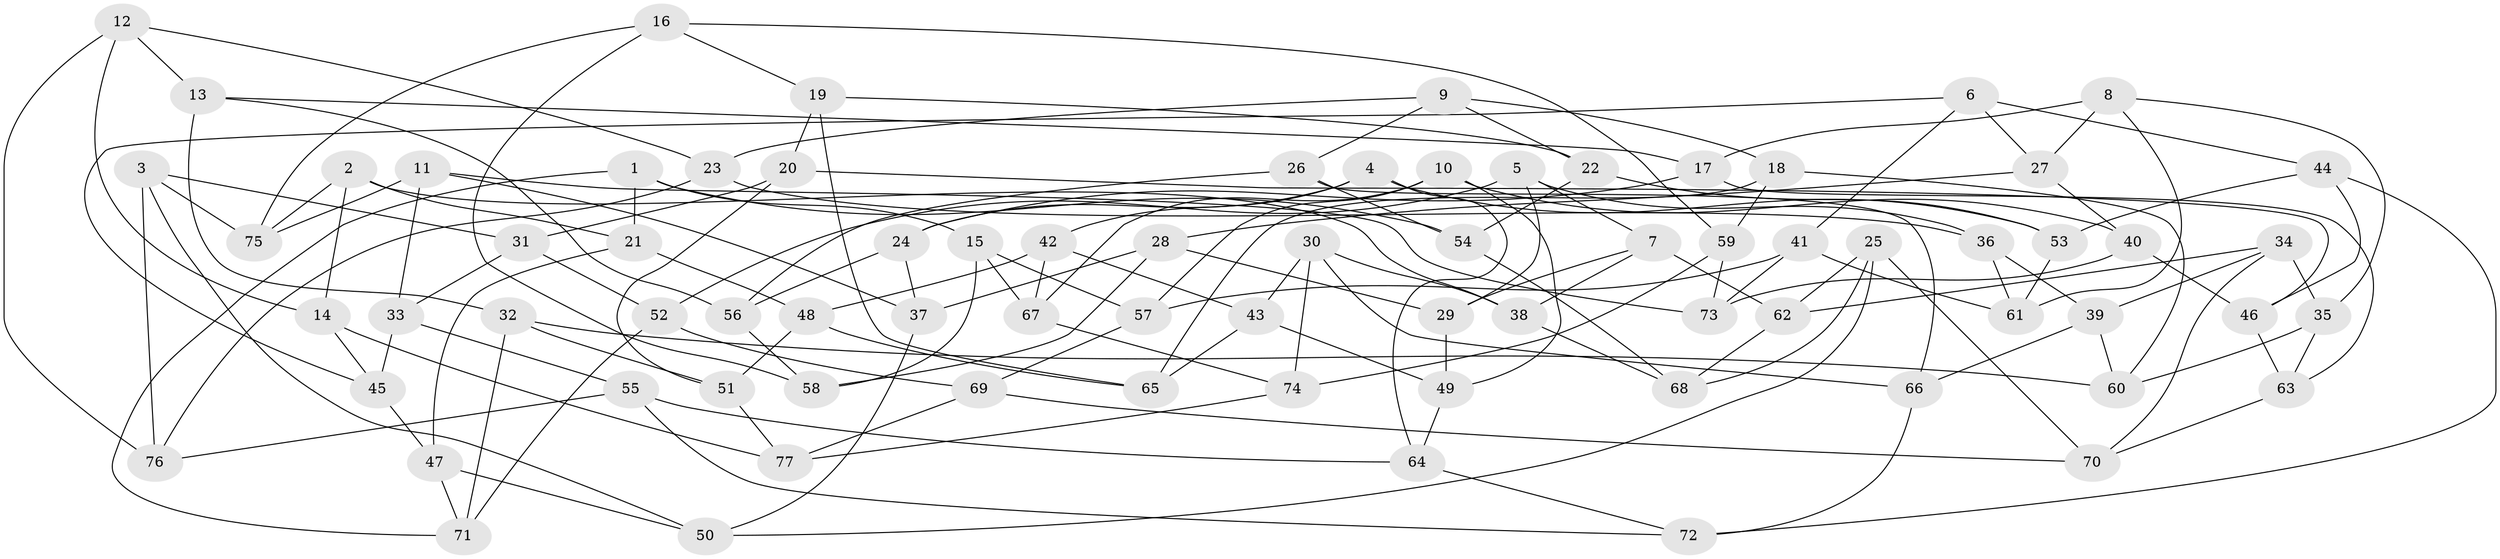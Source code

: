 // Generated by graph-tools (version 1.1) at 2025/03/03/09/25 03:03:08]
// undirected, 77 vertices, 154 edges
graph export_dot {
graph [start="1"]
  node [color=gray90,style=filled];
  1;
  2;
  3;
  4;
  5;
  6;
  7;
  8;
  9;
  10;
  11;
  12;
  13;
  14;
  15;
  16;
  17;
  18;
  19;
  20;
  21;
  22;
  23;
  24;
  25;
  26;
  27;
  28;
  29;
  30;
  31;
  32;
  33;
  34;
  35;
  36;
  37;
  38;
  39;
  40;
  41;
  42;
  43;
  44;
  45;
  46;
  47;
  48;
  49;
  50;
  51;
  52;
  53;
  54;
  55;
  56;
  57;
  58;
  59;
  60;
  61;
  62;
  63;
  64;
  65;
  66;
  67;
  68;
  69;
  70;
  71;
  72;
  73;
  74;
  75;
  76;
  77;
  1 -- 21;
  1 -- 54;
  1 -- 15;
  1 -- 71;
  2 -- 75;
  2 -- 38;
  2 -- 21;
  2 -- 14;
  3 -- 76;
  3 -- 75;
  3 -- 31;
  3 -- 50;
  4 -- 42;
  4 -- 64;
  4 -- 53;
  4 -- 24;
  5 -- 7;
  5 -- 29;
  5 -- 52;
  5 -- 36;
  6 -- 44;
  6 -- 45;
  6 -- 27;
  6 -- 41;
  7 -- 38;
  7 -- 62;
  7 -- 29;
  8 -- 27;
  8 -- 61;
  8 -- 17;
  8 -- 35;
  9 -- 23;
  9 -- 18;
  9 -- 26;
  9 -- 22;
  10 -- 40;
  10 -- 67;
  10 -- 49;
  10 -- 57;
  11 -- 33;
  11 -- 75;
  11 -- 73;
  11 -- 37;
  12 -- 23;
  12 -- 76;
  12 -- 14;
  12 -- 13;
  13 -- 17;
  13 -- 56;
  13 -- 32;
  14 -- 45;
  14 -- 77;
  15 -- 57;
  15 -- 67;
  15 -- 58;
  16 -- 19;
  16 -- 75;
  16 -- 59;
  16 -- 58;
  17 -- 63;
  17 -- 24;
  18 -- 59;
  18 -- 60;
  18 -- 65;
  19 -- 20;
  19 -- 65;
  19 -- 22;
  20 -- 31;
  20 -- 46;
  20 -- 51;
  21 -- 48;
  21 -- 47;
  22 -- 53;
  22 -- 54;
  23 -- 36;
  23 -- 76;
  24 -- 56;
  24 -- 37;
  25 -- 62;
  25 -- 68;
  25 -- 50;
  25 -- 70;
  26 -- 56;
  26 -- 66;
  26 -- 54;
  27 -- 40;
  27 -- 28;
  28 -- 29;
  28 -- 37;
  28 -- 58;
  29 -- 49;
  30 -- 74;
  30 -- 66;
  30 -- 43;
  30 -- 38;
  31 -- 33;
  31 -- 52;
  32 -- 51;
  32 -- 60;
  32 -- 71;
  33 -- 45;
  33 -- 55;
  34 -- 70;
  34 -- 39;
  34 -- 35;
  34 -- 62;
  35 -- 60;
  35 -- 63;
  36 -- 61;
  36 -- 39;
  37 -- 50;
  38 -- 68;
  39 -- 66;
  39 -- 60;
  40 -- 46;
  40 -- 73;
  41 -- 73;
  41 -- 61;
  41 -- 57;
  42 -- 67;
  42 -- 48;
  42 -- 43;
  43 -- 65;
  43 -- 49;
  44 -- 46;
  44 -- 53;
  44 -- 72;
  45 -- 47;
  46 -- 63;
  47 -- 50;
  47 -- 71;
  48 -- 65;
  48 -- 51;
  49 -- 64;
  51 -- 77;
  52 -- 71;
  52 -- 69;
  53 -- 61;
  54 -- 68;
  55 -- 76;
  55 -- 72;
  55 -- 64;
  56 -- 58;
  57 -- 69;
  59 -- 73;
  59 -- 74;
  62 -- 68;
  63 -- 70;
  64 -- 72;
  66 -- 72;
  67 -- 74;
  69 -- 70;
  69 -- 77;
  74 -- 77;
}
